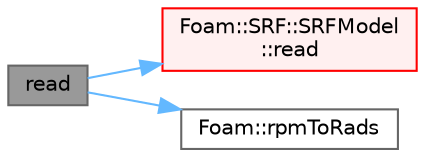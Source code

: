 digraph "read"
{
 // LATEX_PDF_SIZE
  bgcolor="transparent";
  edge [fontname=Helvetica,fontsize=10,labelfontname=Helvetica,labelfontsize=10];
  node [fontname=Helvetica,fontsize=10,shape=box,height=0.2,width=0.4];
  rankdir="LR";
  Node1 [id="Node000001",label="read",height=0.2,width=0.4,color="gray40", fillcolor="grey60", style="filled", fontcolor="black",tooltip=" "];
  Node1 -> Node2 [id="edge1_Node000001_Node000002",color="steelblue1",style="solid",tooltip=" "];
  Node2 [id="Node000002",label="Foam::SRF::SRFModel\l::read",height=0.2,width=0.4,color="red", fillcolor="#FFF0F0", style="filled",URL="$classFoam_1_1SRF_1_1SRFModel.html#af816873151ddb0126e98bb2f914d8ed5",tooltip=" "];
  Node1 -> Node15 [id="edge2_Node000001_Node000015",color="steelblue1",style="solid",tooltip=" "];
  Node15 [id="Node000015",label="Foam::rpmToRads",height=0.2,width=0.4,color="grey40", fillcolor="white", style="filled",URL="$namespaceFoam.html#a7e85e66ff5a3544837e8d0a767ee6a2e",tooltip=" "];
}

